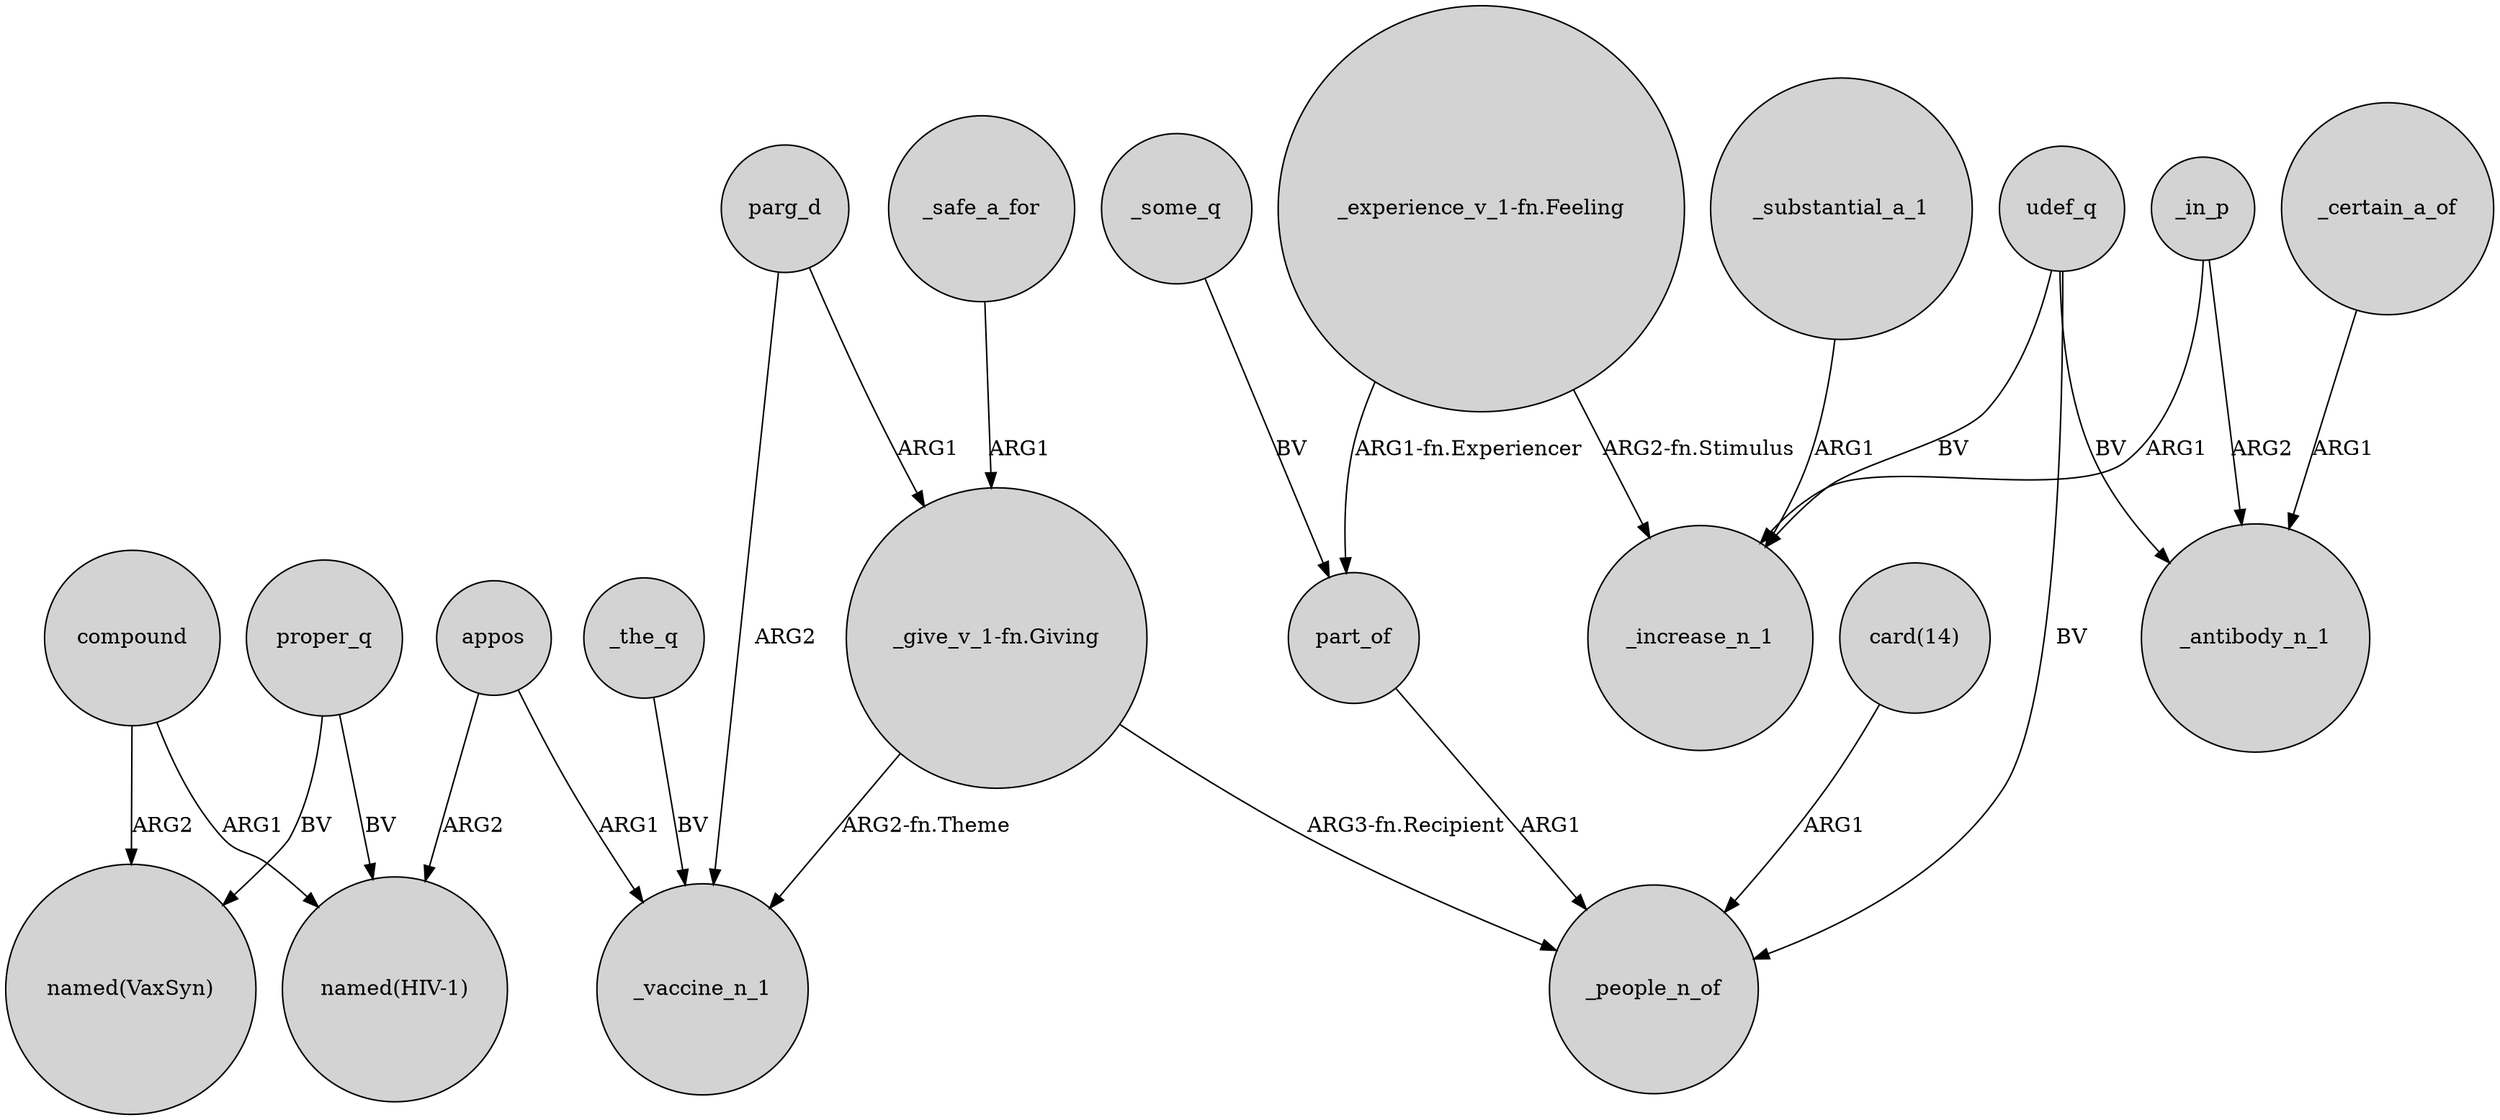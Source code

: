 digraph {
	node [shape=circle style=filled]
	proper_q -> "named(HIV-1)" [label=BV]
	udef_q -> _antibody_n_1 [label=BV]
	_the_q -> _vaccine_n_1 [label=BV]
	_certain_a_of -> _antibody_n_1 [label=ARG1]
	"_experience_v_1-fn.Feeling" -> part_of [label="ARG1-fn.Experiencer"]
	"_give_v_1-fn.Giving" -> _people_n_of [label="ARG3-fn.Recipient"]
	_substantial_a_1 -> _increase_n_1 [label=ARG1]
	compound -> "named(HIV-1)" [label=ARG1]
	_some_q -> part_of [label=BV]
	udef_q -> _people_n_of [label=BV]
	appos -> _vaccine_n_1 [label=ARG1]
	udef_q -> _increase_n_1 [label=BV]
	parg_d -> _vaccine_n_1 [label=ARG2]
	compound -> "named(VaxSyn)" [label=ARG2]
	_in_p -> _antibody_n_1 [label=ARG2]
	"_give_v_1-fn.Giving" -> _vaccine_n_1 [label="ARG2-fn.Theme"]
	appos -> "named(HIV-1)" [label=ARG2]
	part_of -> _people_n_of [label=ARG1]
	_safe_a_for -> "_give_v_1-fn.Giving" [label=ARG1]
	"card(14)" -> _people_n_of [label=ARG1]
	_in_p -> _increase_n_1 [label=ARG1]
	"_experience_v_1-fn.Feeling" -> _increase_n_1 [label="ARG2-fn.Stimulus"]
	parg_d -> "_give_v_1-fn.Giving" [label=ARG1]
	proper_q -> "named(VaxSyn)" [label=BV]
}

